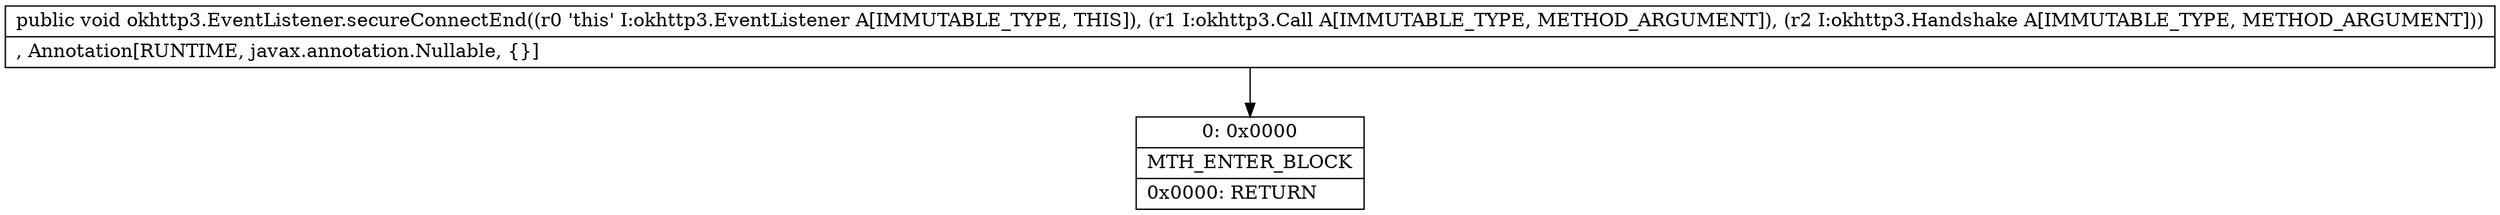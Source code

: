 digraph "CFG forokhttp3.EventListener.secureConnectEnd(Lokhttp3\/Call;Lokhttp3\/Handshake;)V" {
Node_0 [shape=record,label="{0\:\ 0x0000|MTH_ENTER_BLOCK\l|0x0000: RETURN   \l}"];
MethodNode[shape=record,label="{public void okhttp3.EventListener.secureConnectEnd((r0 'this' I:okhttp3.EventListener A[IMMUTABLE_TYPE, THIS]), (r1 I:okhttp3.Call A[IMMUTABLE_TYPE, METHOD_ARGUMENT]), (r2 I:okhttp3.Handshake A[IMMUTABLE_TYPE, METHOD_ARGUMENT]))  | , Annotation[RUNTIME, javax.annotation.Nullable, \{\}]\l}"];
MethodNode -> Node_0;
}

